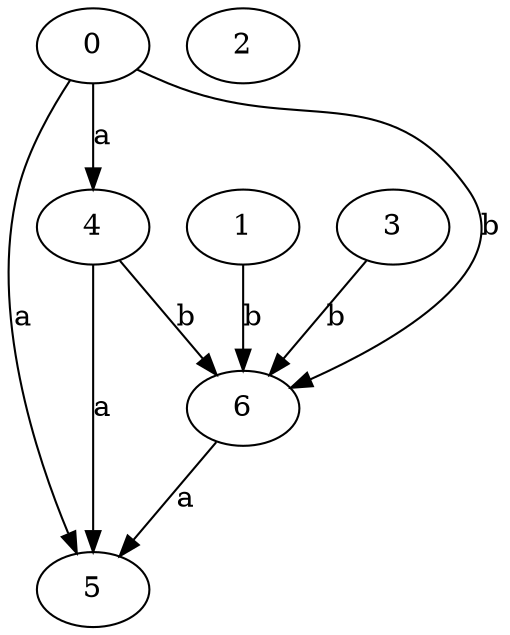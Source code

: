 strict digraph  {
0;
2;
1;
3;
4;
5;
6;
0 -> 4  [label=a];
0 -> 5  [label=a];
0 -> 6  [label=b];
1 -> 6  [label=b];
3 -> 6  [label=b];
4 -> 5  [label=a];
4 -> 6  [label=b];
6 -> 5  [label=a];
}
